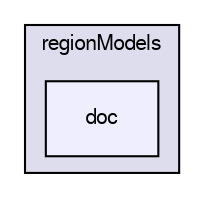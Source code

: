 digraph "src/regionModels/doc" {
  bgcolor=transparent;
  compound=true
  node [ fontsize="10", fontname="FreeSans"];
  edge [ labelfontsize="10", labelfontname="FreeSans"];
  subgraph clusterdir_1cee61ac5e24023b73c87e3e265bd2be {
    graph [ bgcolor="#ddddee", pencolor="black", label="regionModels" fontname="FreeSans", fontsize="10", URL="dir_1cee61ac5e24023b73c87e3e265bd2be.html"]
  dir_aa63db2d98957c27fe449f1f72d87342 [shape=box, label="doc", style="filled", fillcolor="#eeeeff", pencolor="black", URL="dir_aa63db2d98957c27fe449f1f72d87342.html"];
  }
}
